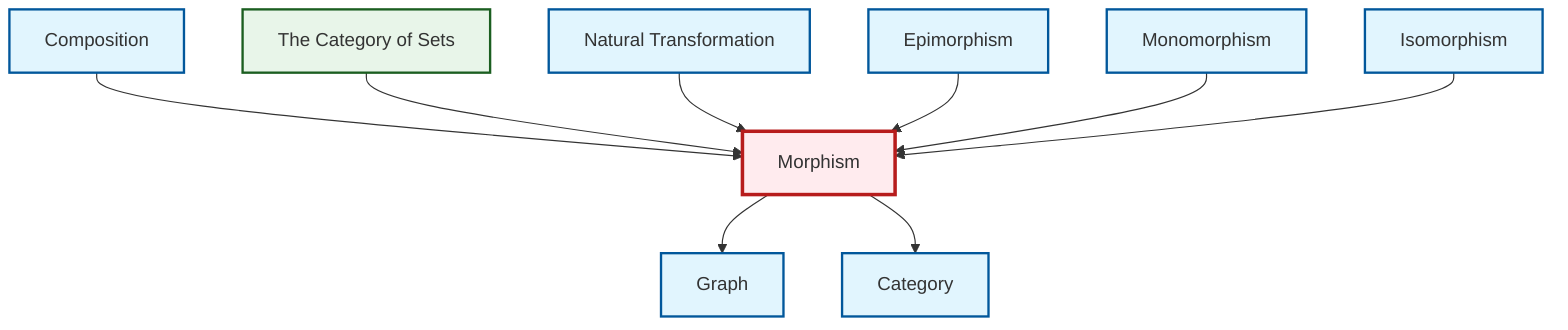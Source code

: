 graph TD
    classDef definition fill:#e1f5fe,stroke:#01579b,stroke-width:2px
    classDef theorem fill:#f3e5f5,stroke:#4a148c,stroke-width:2px
    classDef axiom fill:#fff3e0,stroke:#e65100,stroke-width:2px
    classDef example fill:#e8f5e9,stroke:#1b5e20,stroke-width:2px
    classDef current fill:#ffebee,stroke:#b71c1c,stroke-width:3px
    ex-set-category["The Category of Sets"]:::example
    def-category["Category"]:::definition
    def-isomorphism["Isomorphism"]:::definition
    def-natural-transformation["Natural Transformation"]:::definition
    def-monomorphism["Monomorphism"]:::definition
    def-morphism["Morphism"]:::definition
    def-graph["Graph"]:::definition
    def-composition["Composition"]:::definition
    def-epimorphism["Epimorphism"]:::definition
    def-composition --> def-morphism
    ex-set-category --> def-morphism
    def-natural-transformation --> def-morphism
    def-epimorphism --> def-morphism
    def-morphism --> def-graph
    def-morphism --> def-category
    def-monomorphism --> def-morphism
    def-isomorphism --> def-morphism
    class def-morphism current